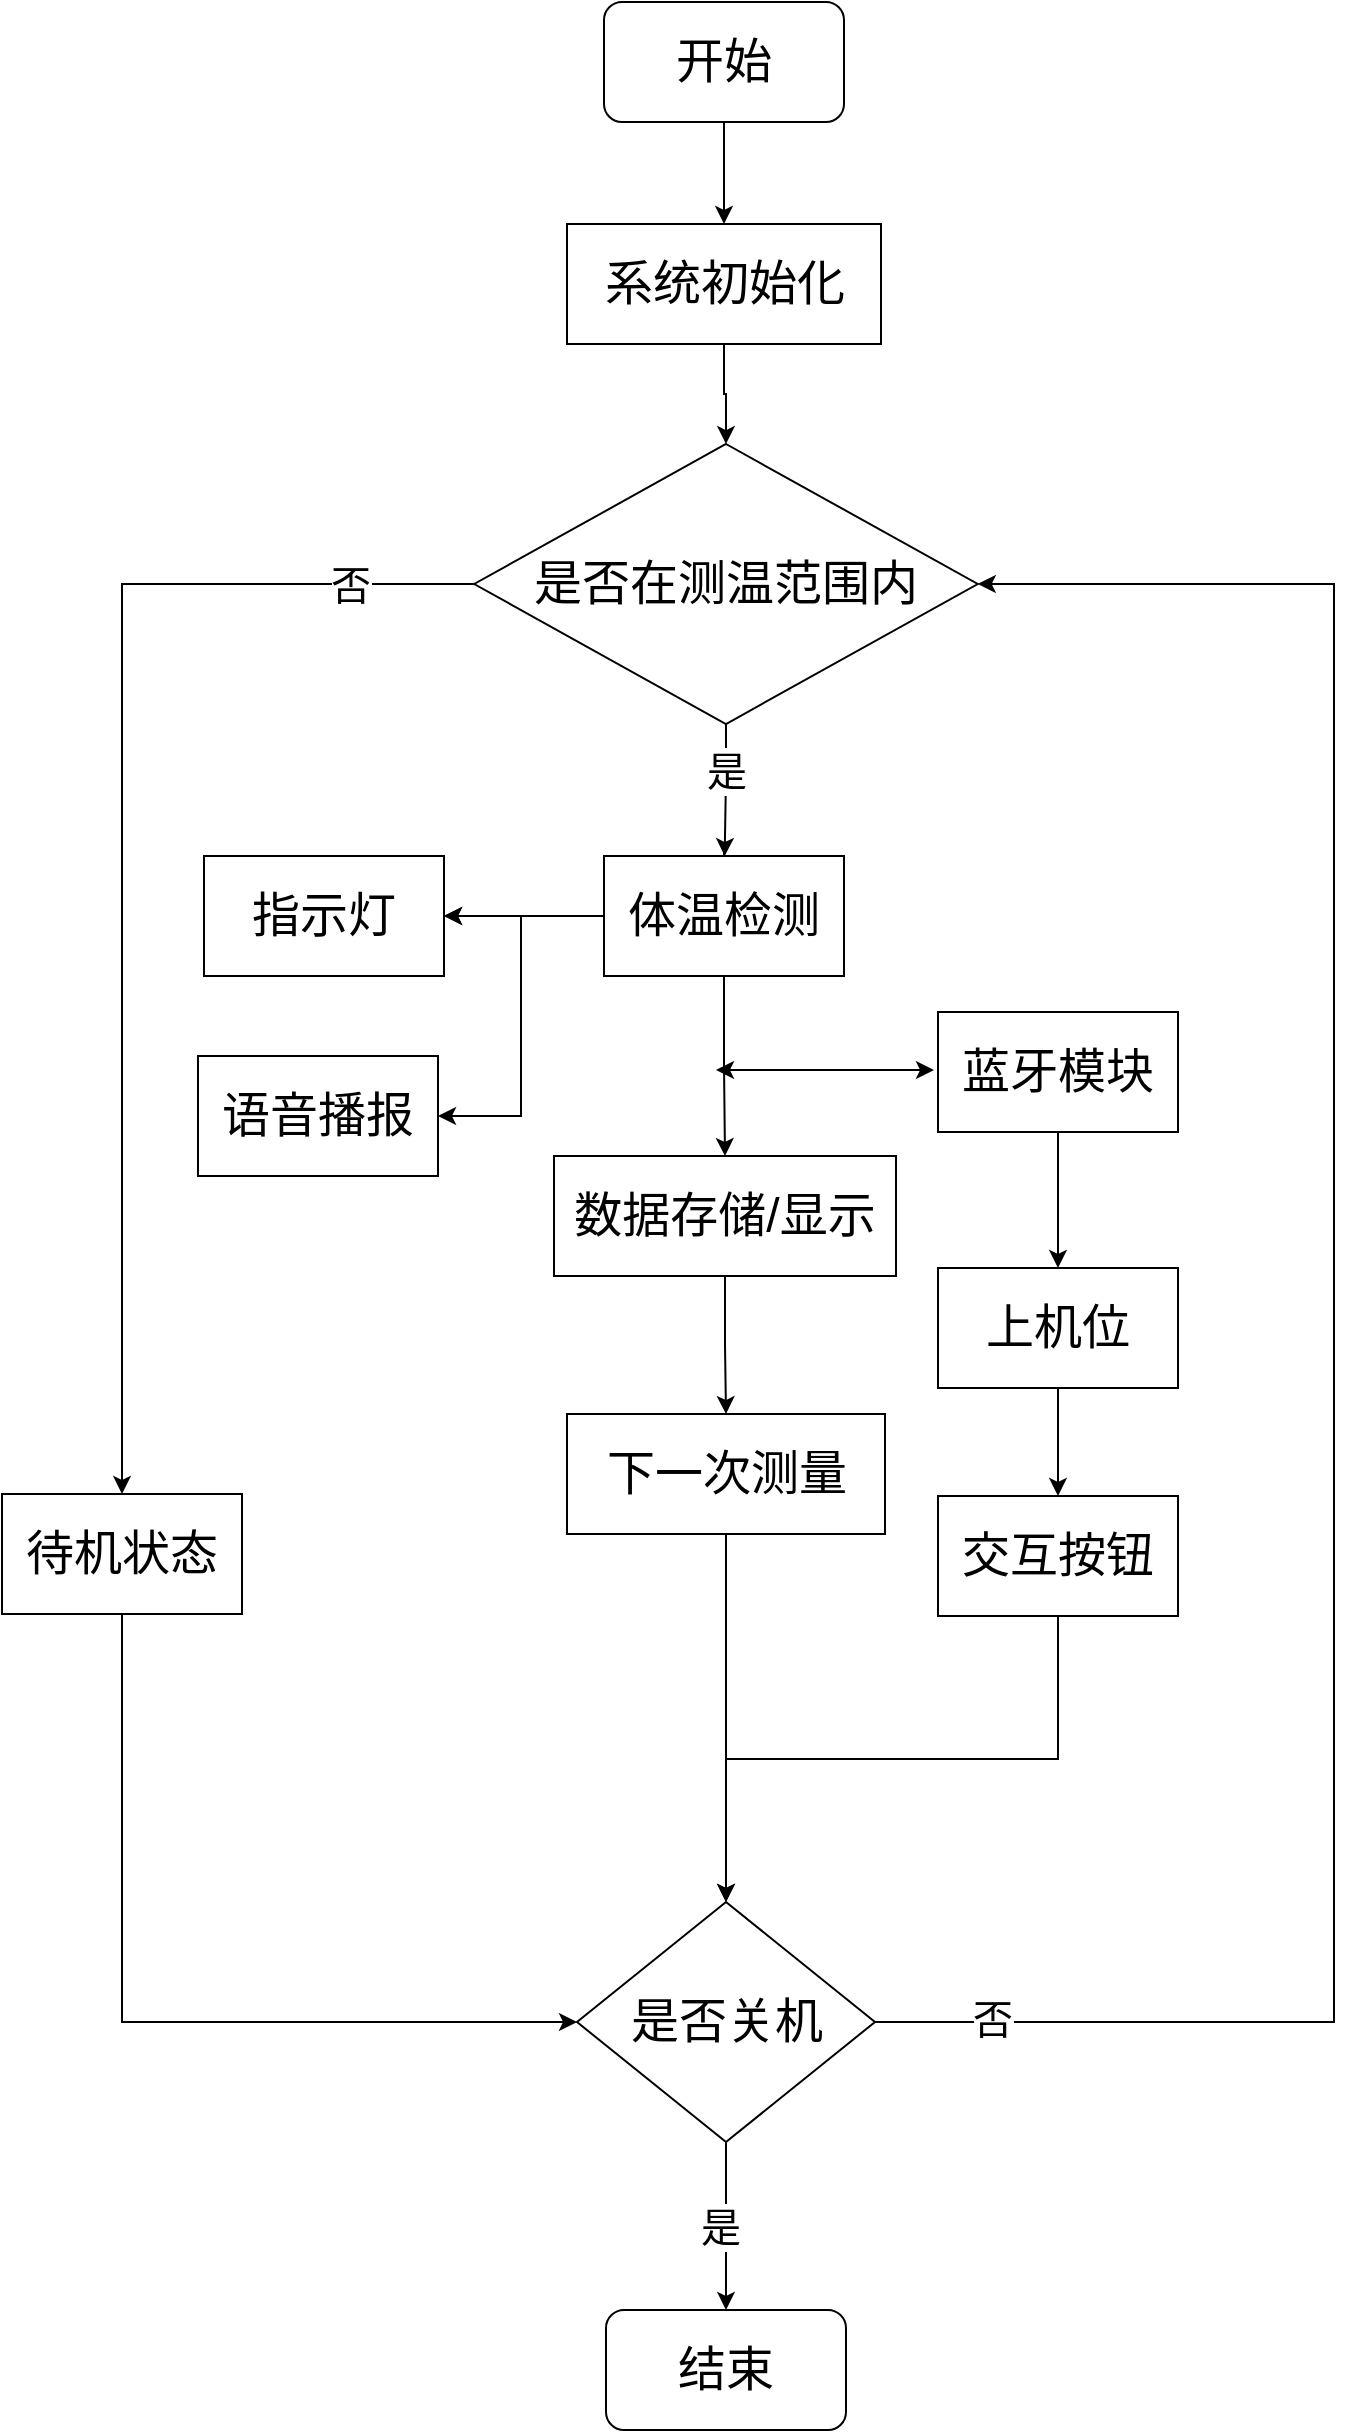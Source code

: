 <mxfile version="24.0.7" type="github">
  <diagram name="第 1 页" id="v_zHzjvY570mF-fDky7u">
    <mxGraphModel dx="870" dy="962" grid="0" gridSize="10" guides="1" tooltips="1" connect="1" arrows="1" fold="1" page="0" pageScale="1" pageWidth="827" pageHeight="1169" math="0" shadow="0">
      <root>
        <mxCell id="0" />
        <mxCell id="1" parent="0" />
        <mxCell id="f6C3fQsBrLVOm-zXx-8L-1" value="" style="edgeStyle=orthogonalEdgeStyle;rounded=0;orthogonalLoop=1;jettySize=auto;html=1;" edge="1" parent="1" source="f6C3fQsBrLVOm-zXx-8L-2" target="f6C3fQsBrLVOm-zXx-8L-4">
          <mxGeometry relative="1" as="geometry" />
        </mxCell>
        <mxCell id="f6C3fQsBrLVOm-zXx-8L-2" value="&lt;font style=&quot;font-size: 24px;&quot;&gt;开始&lt;/font&gt;" style="rounded=1;whiteSpace=wrap;html=1;" vertex="1" parent="1">
          <mxGeometry x="1128" y="196" width="120" height="60" as="geometry" />
        </mxCell>
        <mxCell id="f6C3fQsBrLVOm-zXx-8L-3" value="" style="edgeStyle=orthogonalEdgeStyle;rounded=0;orthogonalLoop=1;jettySize=auto;html=1;" edge="1" parent="1" source="f6C3fQsBrLVOm-zXx-8L-4" target="f6C3fQsBrLVOm-zXx-8L-7">
          <mxGeometry relative="1" as="geometry" />
        </mxCell>
        <mxCell id="f6C3fQsBrLVOm-zXx-8L-4" value="&lt;font style=&quot;font-size: 24px;&quot;&gt;系统初始化&lt;/font&gt;" style="rounded=0;whiteSpace=wrap;html=1;" vertex="1" parent="1">
          <mxGeometry x="1109.5" y="307" width="157" height="60" as="geometry" />
        </mxCell>
        <mxCell id="f6C3fQsBrLVOm-zXx-8L-5" value="" style="edgeStyle=orthogonalEdgeStyle;rounded=0;orthogonalLoop=1;jettySize=auto;html=1;" edge="1" parent="1" target="f6C3fQsBrLVOm-zXx-8L-12">
          <mxGeometry relative="1" as="geometry">
            <mxPoint x="1188" y="620" as="sourcePoint" />
          </mxGeometry>
        </mxCell>
        <mxCell id="f6C3fQsBrLVOm-zXx-8L-45" style="edgeStyle=orthogonalEdgeStyle;rounded=0;orthogonalLoop=1;jettySize=auto;html=1;exitX=0;exitY=0.5;exitDx=0;exitDy=0;entryX=0.5;entryY=0;entryDx=0;entryDy=0;" edge="1" parent="1" source="f6C3fQsBrLVOm-zXx-8L-7" target="f6C3fQsBrLVOm-zXx-8L-44">
          <mxGeometry relative="1" as="geometry" />
        </mxCell>
        <mxCell id="f6C3fQsBrLVOm-zXx-8L-53" value="&lt;font style=&quot;font-size: 20px;&quot;&gt;否&lt;/font&gt;" style="edgeLabel;html=1;align=center;verticalAlign=middle;resizable=0;points=[];" vertex="1" connectable="0" parent="f6C3fQsBrLVOm-zXx-8L-45">
          <mxGeometry x="-0.572" relative="1" as="geometry">
            <mxPoint x="73" as="offset" />
          </mxGeometry>
        </mxCell>
        <mxCell id="f6C3fQsBrLVOm-zXx-8L-52" style="edgeStyle=orthogonalEdgeStyle;rounded=0;orthogonalLoop=1;jettySize=auto;html=1;exitX=0.5;exitY=1;exitDx=0;exitDy=0;" edge="1" parent="1" source="f6C3fQsBrLVOm-zXx-8L-7">
          <mxGeometry relative="1" as="geometry">
            <mxPoint x="1188.333" y="623.0" as="targetPoint" />
            <Array as="points">
              <mxPoint x="1188" y="583" />
            </Array>
          </mxGeometry>
        </mxCell>
        <mxCell id="f6C3fQsBrLVOm-zXx-8L-58" value="&lt;font style=&quot;font-size: 20px;&quot;&gt;是&lt;/font&gt;" style="edgeLabel;html=1;align=center;verticalAlign=middle;resizable=0;points=[];" vertex="1" connectable="0" parent="f6C3fQsBrLVOm-zXx-8L-52">
          <mxGeometry x="-0.222" y="-4" relative="1" as="geometry">
            <mxPoint y="1" as="offset" />
          </mxGeometry>
        </mxCell>
        <mxCell id="f6C3fQsBrLVOm-zXx-8L-7" value="&lt;font style=&quot;font-size: 24px;&quot;&gt;是否在测温范围内&lt;/font&gt;" style="rhombus;whiteSpace=wrap;html=1;rounded=0;" vertex="1" parent="1">
          <mxGeometry x="1063.12" y="417" width="251.75" height="140" as="geometry" />
        </mxCell>
        <mxCell id="f6C3fQsBrLVOm-zXx-8L-8" value="" style="edgeStyle=orthogonalEdgeStyle;rounded=0;orthogonalLoop=1;jettySize=auto;html=1;" edge="1" parent="1" source="f6C3fQsBrLVOm-zXx-8L-12" target="f6C3fQsBrLVOm-zXx-8L-16">
          <mxGeometry relative="1" as="geometry" />
        </mxCell>
        <mxCell id="f6C3fQsBrLVOm-zXx-8L-9" value="" style="edgeStyle=orthogonalEdgeStyle;rounded=0;orthogonalLoop=1;jettySize=auto;html=1;" edge="1" parent="1" source="f6C3fQsBrLVOm-zXx-8L-12" target="f6C3fQsBrLVOm-zXx-8L-22">
          <mxGeometry relative="1" as="geometry" />
        </mxCell>
        <mxCell id="f6C3fQsBrLVOm-zXx-8L-10" value="" style="edgeStyle=orthogonalEdgeStyle;rounded=0;orthogonalLoop=1;jettySize=auto;html=1;" edge="1" parent="1" source="f6C3fQsBrLVOm-zXx-8L-12" target="f6C3fQsBrLVOm-zXx-8L-22">
          <mxGeometry relative="1" as="geometry" />
        </mxCell>
        <mxCell id="f6C3fQsBrLVOm-zXx-8L-11" style="edgeStyle=orthogonalEdgeStyle;rounded=0;orthogonalLoop=1;jettySize=auto;html=1;exitX=0;exitY=0.5;exitDx=0;exitDy=0;entryX=1;entryY=0.5;entryDx=0;entryDy=0;" edge="1" parent="1" source="f6C3fQsBrLVOm-zXx-8L-12" target="f6C3fQsBrLVOm-zXx-8L-23">
          <mxGeometry relative="1" as="geometry" />
        </mxCell>
        <mxCell id="f6C3fQsBrLVOm-zXx-8L-12" value="&lt;span style=&quot;font-size: 24px;&quot;&gt;体温检测&lt;/span&gt;" style="whiteSpace=wrap;html=1;rounded=0;" vertex="1" parent="1">
          <mxGeometry x="1128" y="623" width="120" height="60" as="geometry" />
        </mxCell>
        <mxCell id="f6C3fQsBrLVOm-zXx-8L-47" style="edgeStyle=orthogonalEdgeStyle;rounded=0;orthogonalLoop=1;jettySize=auto;html=1;exitX=0.5;exitY=1;exitDx=0;exitDy=0;entryX=0.5;entryY=0;entryDx=0;entryDy=0;" edge="1" parent="1" source="f6C3fQsBrLVOm-zXx-8L-16" target="f6C3fQsBrLVOm-zXx-8L-29">
          <mxGeometry relative="1" as="geometry" />
        </mxCell>
        <mxCell id="f6C3fQsBrLVOm-zXx-8L-16" value="&lt;font style=&quot;font-size: 24px;&quot;&gt;数据存储/显示&lt;/font&gt;" style="whiteSpace=wrap;html=1;rounded=0;" vertex="1" parent="1">
          <mxGeometry x="1103" y="773" width="171" height="60" as="geometry" />
        </mxCell>
        <mxCell id="f6C3fQsBrLVOm-zXx-8L-17" value="" style="endArrow=classic;startArrow=classic;html=1;rounded=0;" edge="1" parent="1">
          <mxGeometry width="50" height="50" relative="1" as="geometry">
            <mxPoint x="1293" y="730" as="sourcePoint" />
            <mxPoint x="1184" y="730" as="targetPoint" />
          </mxGeometry>
        </mxCell>
        <mxCell id="f6C3fQsBrLVOm-zXx-8L-19" value="" style="edgeStyle=orthogonalEdgeStyle;rounded=0;orthogonalLoop=1;jettySize=auto;html=1;" edge="1" parent="1" source="f6C3fQsBrLVOm-zXx-8L-20" target="f6C3fQsBrLVOm-zXx-8L-25">
          <mxGeometry relative="1" as="geometry" />
        </mxCell>
        <mxCell id="f6C3fQsBrLVOm-zXx-8L-20" value="&lt;font style=&quot;font-size: 24px;&quot;&gt;蓝牙模块&lt;/font&gt;" style="rounded=0;whiteSpace=wrap;html=1;" vertex="1" parent="1">
          <mxGeometry x="1295" y="701" width="120" height="60" as="geometry" />
        </mxCell>
        <mxCell id="f6C3fQsBrLVOm-zXx-8L-22" value="&lt;font style=&quot;font-size: 24px;&quot;&gt;指示灯&lt;/font&gt;" style="whiteSpace=wrap;html=1;rounded=0;" vertex="1" parent="1">
          <mxGeometry x="928" y="623" width="120" height="60" as="geometry" />
        </mxCell>
        <mxCell id="f6C3fQsBrLVOm-zXx-8L-23" value="&lt;font style=&quot;font-size: 24px;&quot;&gt;语音播报&lt;/font&gt;" style="rounded=0;whiteSpace=wrap;html=1;" vertex="1" parent="1">
          <mxGeometry x="925" y="723" width="120" height="60" as="geometry" />
        </mxCell>
        <mxCell id="f6C3fQsBrLVOm-zXx-8L-24" value="" style="edgeStyle=orthogonalEdgeStyle;rounded=0;orthogonalLoop=1;jettySize=auto;html=1;" edge="1" parent="1" source="f6C3fQsBrLVOm-zXx-8L-25" target="f6C3fQsBrLVOm-zXx-8L-26">
          <mxGeometry relative="1" as="geometry" />
        </mxCell>
        <mxCell id="f6C3fQsBrLVOm-zXx-8L-25" value="&lt;font style=&quot;font-size: 24px;&quot;&gt;上机位&lt;/font&gt;" style="whiteSpace=wrap;html=1;rounded=0;" vertex="1" parent="1">
          <mxGeometry x="1295" y="829" width="120" height="60" as="geometry" />
        </mxCell>
        <mxCell id="f6C3fQsBrLVOm-zXx-8L-49" style="edgeStyle=orthogonalEdgeStyle;rounded=0;orthogonalLoop=1;jettySize=auto;html=1;exitX=0.5;exitY=1;exitDx=0;exitDy=0;entryX=0.5;entryY=0;entryDx=0;entryDy=0;" edge="1" parent="1" source="f6C3fQsBrLVOm-zXx-8L-26" target="f6C3fQsBrLVOm-zXx-8L-34">
          <mxGeometry relative="1" as="geometry" />
        </mxCell>
        <mxCell id="f6C3fQsBrLVOm-zXx-8L-26" value="&lt;font style=&quot;font-size: 24px;&quot;&gt;交互按钮&lt;/font&gt;" style="whiteSpace=wrap;html=1;rounded=0;" vertex="1" parent="1">
          <mxGeometry x="1295" y="943" width="120" height="60" as="geometry" />
        </mxCell>
        <mxCell id="f6C3fQsBrLVOm-zXx-8L-36" style="edgeStyle=orthogonalEdgeStyle;rounded=0;orthogonalLoop=1;jettySize=auto;html=1;exitX=0.5;exitY=1;exitDx=0;exitDy=0;entryX=0.5;entryY=0;entryDx=0;entryDy=0;" edge="1" parent="1" source="f6C3fQsBrLVOm-zXx-8L-29" target="f6C3fQsBrLVOm-zXx-8L-34">
          <mxGeometry relative="1" as="geometry" />
        </mxCell>
        <mxCell id="f6C3fQsBrLVOm-zXx-8L-29" value="&lt;font style=&quot;font-size: 24px;&quot;&gt;下一次测量&lt;/font&gt;" style="whiteSpace=wrap;html=1;rounded=0;" vertex="1" parent="1">
          <mxGeometry x="1109.5" y="902" width="159" height="60" as="geometry" />
        </mxCell>
        <mxCell id="f6C3fQsBrLVOm-zXx-8L-40" style="edgeStyle=orthogonalEdgeStyle;rounded=0;orthogonalLoop=1;jettySize=auto;html=1;exitX=0.5;exitY=1;exitDx=0;exitDy=0;entryX=0.5;entryY=0;entryDx=0;entryDy=0;" edge="1" parent="1" source="f6C3fQsBrLVOm-zXx-8L-34" target="f6C3fQsBrLVOm-zXx-8L-39">
          <mxGeometry relative="1" as="geometry">
            <Array as="points">
              <mxPoint x="1189" y="1293" />
              <mxPoint x="1189" y="1293" />
            </Array>
          </mxGeometry>
        </mxCell>
        <mxCell id="f6C3fQsBrLVOm-zXx-8L-43" value="&lt;font style=&quot;font-size: 20px;&quot;&gt;是&lt;/font&gt;" style="edgeLabel;html=1;align=center;verticalAlign=middle;resizable=0;points=[];" vertex="1" connectable="0" parent="f6C3fQsBrLVOm-zXx-8L-40">
          <mxGeometry x="-0.041" y="-3" relative="1" as="geometry">
            <mxPoint y="1" as="offset" />
          </mxGeometry>
        </mxCell>
        <mxCell id="f6C3fQsBrLVOm-zXx-8L-54" style="edgeStyle=orthogonalEdgeStyle;rounded=0;orthogonalLoop=1;jettySize=auto;html=1;exitX=1;exitY=0.5;exitDx=0;exitDy=0;entryX=1;entryY=0.5;entryDx=0;entryDy=0;" edge="1" parent="1" source="f6C3fQsBrLVOm-zXx-8L-34" target="f6C3fQsBrLVOm-zXx-8L-7">
          <mxGeometry relative="1" as="geometry">
            <Array as="points">
              <mxPoint x="1493" y="1206" />
              <mxPoint x="1493" y="487" />
            </Array>
          </mxGeometry>
        </mxCell>
        <mxCell id="f6C3fQsBrLVOm-zXx-8L-57" value="&lt;font style=&quot;font-size: 20px;&quot;&gt;否&lt;/font&gt;" style="edgeLabel;html=1;align=center;verticalAlign=middle;resizable=0;points=[];" vertex="1" connectable="0" parent="f6C3fQsBrLVOm-zXx-8L-54">
          <mxGeometry x="-0.738" y="2" relative="1" as="geometry">
            <mxPoint x="-89" as="offset" />
          </mxGeometry>
        </mxCell>
        <mxCell id="f6C3fQsBrLVOm-zXx-8L-34" value="&lt;span style=&quot;font-size: 24px;&quot;&gt;是否关机&lt;/span&gt;" style="rhombus;whiteSpace=wrap;html=1;rounded=0;" vertex="1" parent="1">
          <mxGeometry x="1114.5" y="1146" width="149" height="120" as="geometry" />
        </mxCell>
        <mxCell id="f6C3fQsBrLVOm-zXx-8L-39" value="&lt;font style=&quot;font-size: 24px;&quot;&gt;结束&lt;/font&gt;" style="rounded=1;whiteSpace=wrap;html=1;" vertex="1" parent="1">
          <mxGeometry x="1129" y="1350" width="120" height="60" as="geometry" />
        </mxCell>
        <mxCell id="f6C3fQsBrLVOm-zXx-8L-48" style="edgeStyle=orthogonalEdgeStyle;rounded=0;orthogonalLoop=1;jettySize=auto;html=1;exitX=0.5;exitY=1;exitDx=0;exitDy=0;entryX=0;entryY=0.5;entryDx=0;entryDy=0;" edge="1" parent="1" source="f6C3fQsBrLVOm-zXx-8L-44" target="f6C3fQsBrLVOm-zXx-8L-34">
          <mxGeometry relative="1" as="geometry" />
        </mxCell>
        <mxCell id="f6C3fQsBrLVOm-zXx-8L-44" value="&lt;font style=&quot;font-size: 24px;&quot;&gt;待机状态&lt;/font&gt;" style="whiteSpace=wrap;html=1;rounded=0;" vertex="1" parent="1">
          <mxGeometry x="827" y="942" width="120" height="60" as="geometry" />
        </mxCell>
      </root>
    </mxGraphModel>
  </diagram>
</mxfile>
